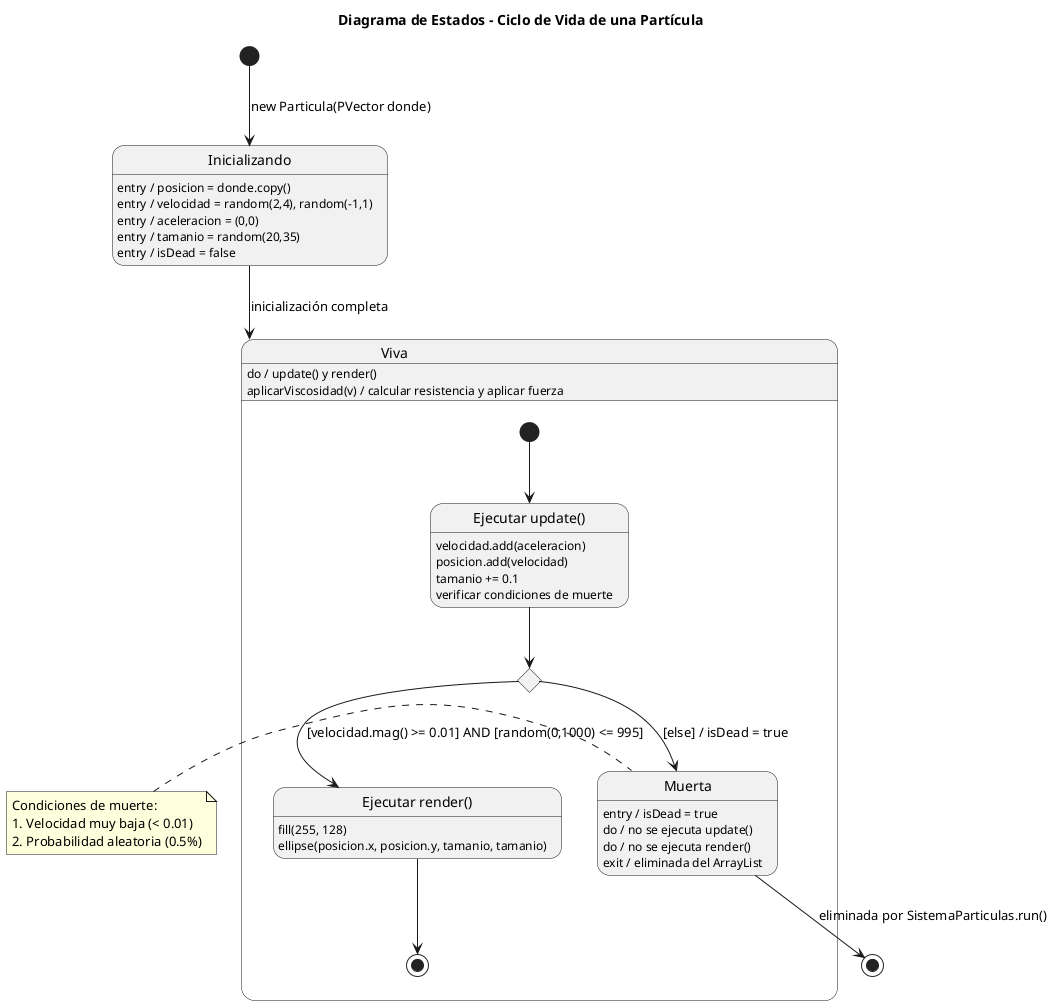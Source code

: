 @startuml state_diagram

title Diagrama de Estados - Ciclo de Vida de una Partícula

[*] --> Inicializando : new Particula(PVector donde)

state Inicializando {
  Inicializando : entry / posicion = donde.copy()
  Inicializando : entry / velocidad = random(2,4), random(-1,1)
  Inicializando : entry / aceleracion = (0,0)
  Inicializando : entry / tamanio = random(20,35)
  Inicializando : entry / isDead = false
}

Inicializando --> Viva : inicialización completa

state Viva {
  Viva : do / update() y render()
  Viva : aplicarViscosidad(v) / calcular resistencia y aplicar fuerza
  
  state "Ejecutar update()" as update_activity {
    update_activity : velocidad.add(aceleracion)
    update_activity : posicion.add(velocidad)
    update_activity : tamanio += 0.1
    update_activity : verificar condiciones de muerte
  }
  
  state "Ejecutar render()" as render_activity {
    render_activity : fill(255, 128)
    render_activity : ellipse(posicion.x, posicion.y, tamanio, tamanio)
  }

  state decision_muerte <<choice>>
  
  [*] --> update_activity
  update_activity --> decision_muerte
  decision_muerte --> render_activity : [velocidad.mag() >= 0.01] AND [random(0,1000) <= 995]
  decision_muerte --> Muerta : [else] / isDead = true
  render_activity --> [*]
}

state Muerta {
  Muerta : entry / isDead = true
  Muerta : do / no se ejecuta update()
  Muerta : do / no se ejecuta render()
  Muerta : exit / eliminada del ArrayList
}

Muerta --> [*] : eliminada por SistemaParticulas.run()

note left of Muerta
  Condiciones de muerte:
  1. Velocidad muy baja (< 0.01)
  2. Probabilidad aleatoria (0.5%)
end note

@enduml